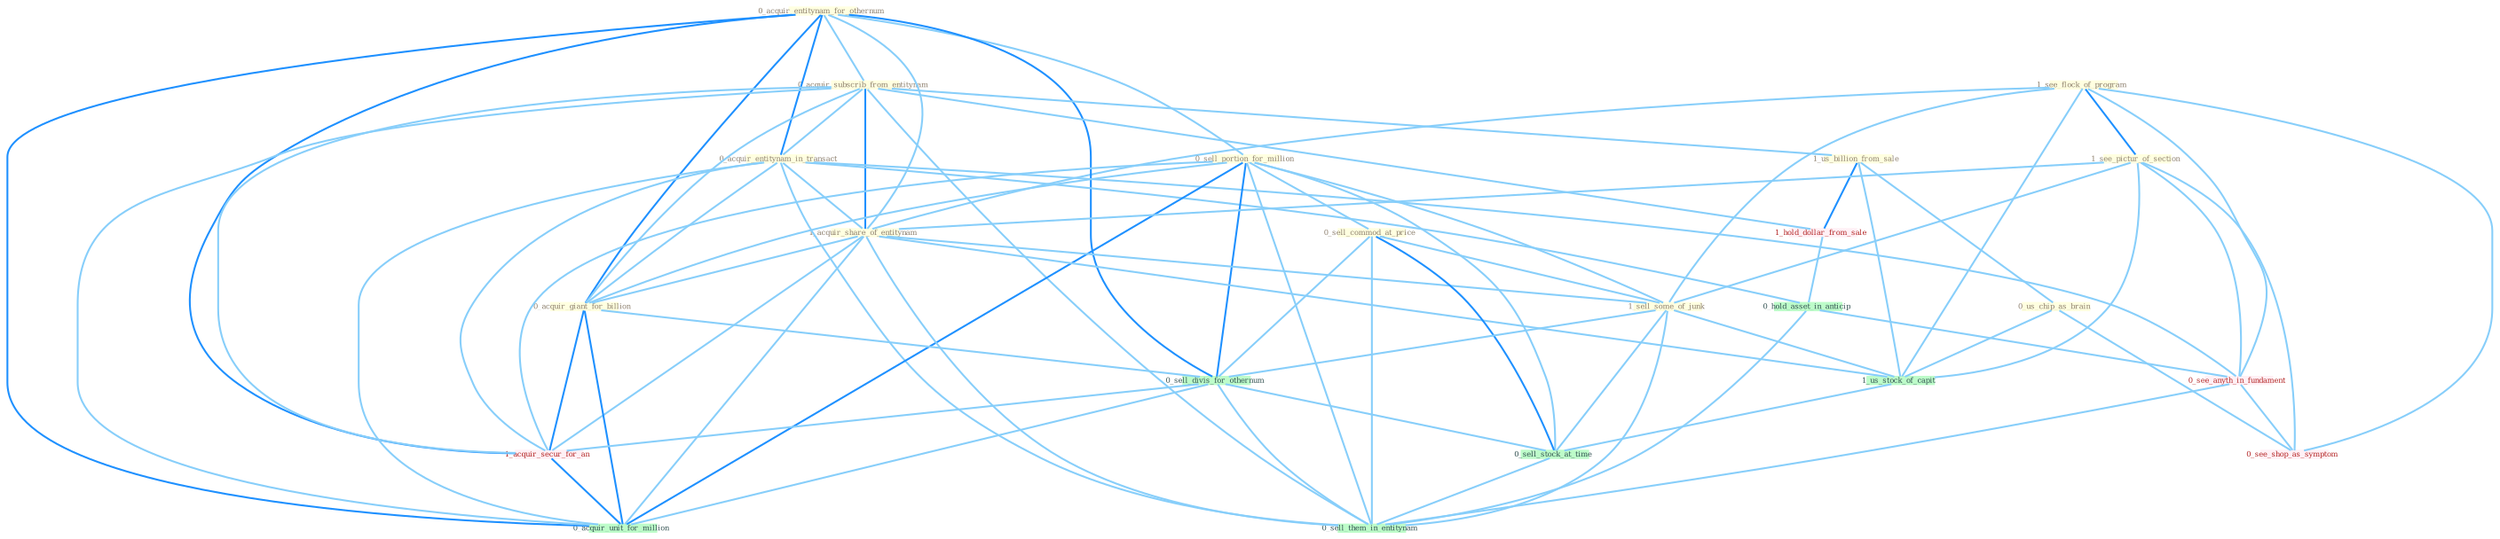 Graph G{ 
    node
    [shape=polygon,style=filled,width=.5,height=.06,color="#BDFCC9",fixedsize=true,fontsize=4,
    fontcolor="#2f4f4f"];
    {node
    [color="#ffffe0", fontcolor="#8b7d6b"] "1_see_flock_of_program " "0_acquir_entitynam_for_othernum " "0_acquir_subscrib_from_entitynam " "0_acquir_entitynam_in_transact " "1_us_billion_from_sale " "0_sell_portion_for_million " "1_see_pictur_of_section " "0_us_chip_as_brain " "1_acquir_share_of_entitynam " "0_acquir_giant_for_billion " "0_sell_commod_at_price " "1_sell_some_of_junk "}
{node [color="#fff0f5", fontcolor="#b22222"] "1_acquir_secur_for_an " "1_hold_dollar_from_sale " "0_see_anyth_in_fundament " "0_see_shop_as_symptom "}
edge [color="#B0E2FF"];

	"1_see_flock_of_program " -- "1_see_pictur_of_section " [w="2", color="#1e90ff" , len=0.8];
	"1_see_flock_of_program " -- "1_acquir_share_of_entitynam " [w="1", color="#87cefa" ];
	"1_see_flock_of_program " -- "1_sell_some_of_junk " [w="1", color="#87cefa" ];
	"1_see_flock_of_program " -- "1_us_stock_of_capit " [w="1", color="#87cefa" ];
	"1_see_flock_of_program " -- "0_see_anyth_in_fundament " [w="1", color="#87cefa" ];
	"1_see_flock_of_program " -- "0_see_shop_as_symptom " [w="1", color="#87cefa" ];
	"0_acquir_entitynam_for_othernum " -- "0_acquir_subscrib_from_entitynam " [w="1", color="#87cefa" ];
	"0_acquir_entitynam_for_othernum " -- "0_acquir_entitynam_in_transact " [w="2", color="#1e90ff" , len=0.8];
	"0_acquir_entitynam_for_othernum " -- "0_sell_portion_for_million " [w="1", color="#87cefa" ];
	"0_acquir_entitynam_for_othernum " -- "1_acquir_share_of_entitynam " [w="1", color="#87cefa" ];
	"0_acquir_entitynam_for_othernum " -- "0_acquir_giant_for_billion " [w="2", color="#1e90ff" , len=0.8];
	"0_acquir_entitynam_for_othernum " -- "0_sell_divis_for_othernum " [w="2", color="#1e90ff" , len=0.8];
	"0_acquir_entitynam_for_othernum " -- "1_acquir_secur_for_an " [w="2", color="#1e90ff" , len=0.8];
	"0_acquir_entitynam_for_othernum " -- "0_acquir_unit_for_million " [w="2", color="#1e90ff" , len=0.8];
	"0_acquir_subscrib_from_entitynam " -- "0_acquir_entitynam_in_transact " [w="1", color="#87cefa" ];
	"0_acquir_subscrib_from_entitynam " -- "1_us_billion_from_sale " [w="1", color="#87cefa" ];
	"0_acquir_subscrib_from_entitynam " -- "1_acquir_share_of_entitynam " [w="2", color="#1e90ff" , len=0.8];
	"0_acquir_subscrib_from_entitynam " -- "0_acquir_giant_for_billion " [w="1", color="#87cefa" ];
	"0_acquir_subscrib_from_entitynam " -- "1_acquir_secur_for_an " [w="1", color="#87cefa" ];
	"0_acquir_subscrib_from_entitynam " -- "1_hold_dollar_from_sale " [w="1", color="#87cefa" ];
	"0_acquir_subscrib_from_entitynam " -- "0_acquir_unit_for_million " [w="1", color="#87cefa" ];
	"0_acquir_subscrib_from_entitynam " -- "0_sell_them_in_entitynam " [w="1", color="#87cefa" ];
	"0_acquir_entitynam_in_transact " -- "1_acquir_share_of_entitynam " [w="1", color="#87cefa" ];
	"0_acquir_entitynam_in_transact " -- "0_acquir_giant_for_billion " [w="1", color="#87cefa" ];
	"0_acquir_entitynam_in_transact " -- "1_acquir_secur_for_an " [w="1", color="#87cefa" ];
	"0_acquir_entitynam_in_transact " -- "0_hold_asset_in_anticip " [w="1", color="#87cefa" ];
	"0_acquir_entitynam_in_transact " -- "0_see_anyth_in_fundament " [w="1", color="#87cefa" ];
	"0_acquir_entitynam_in_transact " -- "0_acquir_unit_for_million " [w="1", color="#87cefa" ];
	"0_acquir_entitynam_in_transact " -- "0_sell_them_in_entitynam " [w="1", color="#87cefa" ];
	"1_us_billion_from_sale " -- "0_us_chip_as_brain " [w="1", color="#87cefa" ];
	"1_us_billion_from_sale " -- "1_us_stock_of_capit " [w="1", color="#87cefa" ];
	"1_us_billion_from_sale " -- "1_hold_dollar_from_sale " [w="2", color="#1e90ff" , len=0.8];
	"0_sell_portion_for_million " -- "0_acquir_giant_for_billion " [w="1", color="#87cefa" ];
	"0_sell_portion_for_million " -- "0_sell_commod_at_price " [w="1", color="#87cefa" ];
	"0_sell_portion_for_million " -- "1_sell_some_of_junk " [w="1", color="#87cefa" ];
	"0_sell_portion_for_million " -- "0_sell_divis_for_othernum " [w="2", color="#1e90ff" , len=0.8];
	"0_sell_portion_for_million " -- "1_acquir_secur_for_an " [w="1", color="#87cefa" ];
	"0_sell_portion_for_million " -- "0_sell_stock_at_time " [w="1", color="#87cefa" ];
	"0_sell_portion_for_million " -- "0_acquir_unit_for_million " [w="2", color="#1e90ff" , len=0.8];
	"0_sell_portion_for_million " -- "0_sell_them_in_entitynam " [w="1", color="#87cefa" ];
	"1_see_pictur_of_section " -- "1_acquir_share_of_entitynam " [w="1", color="#87cefa" ];
	"1_see_pictur_of_section " -- "1_sell_some_of_junk " [w="1", color="#87cefa" ];
	"1_see_pictur_of_section " -- "1_us_stock_of_capit " [w="1", color="#87cefa" ];
	"1_see_pictur_of_section " -- "0_see_anyth_in_fundament " [w="1", color="#87cefa" ];
	"1_see_pictur_of_section " -- "0_see_shop_as_symptom " [w="1", color="#87cefa" ];
	"0_us_chip_as_brain " -- "1_us_stock_of_capit " [w="1", color="#87cefa" ];
	"0_us_chip_as_brain " -- "0_see_shop_as_symptom " [w="1", color="#87cefa" ];
	"1_acquir_share_of_entitynam " -- "0_acquir_giant_for_billion " [w="1", color="#87cefa" ];
	"1_acquir_share_of_entitynam " -- "1_sell_some_of_junk " [w="1", color="#87cefa" ];
	"1_acquir_share_of_entitynam " -- "1_acquir_secur_for_an " [w="1", color="#87cefa" ];
	"1_acquir_share_of_entitynam " -- "1_us_stock_of_capit " [w="1", color="#87cefa" ];
	"1_acquir_share_of_entitynam " -- "0_acquir_unit_for_million " [w="1", color="#87cefa" ];
	"1_acquir_share_of_entitynam " -- "0_sell_them_in_entitynam " [w="1", color="#87cefa" ];
	"0_acquir_giant_for_billion " -- "0_sell_divis_for_othernum " [w="1", color="#87cefa" ];
	"0_acquir_giant_for_billion " -- "1_acquir_secur_for_an " [w="2", color="#1e90ff" , len=0.8];
	"0_acquir_giant_for_billion " -- "0_acquir_unit_for_million " [w="2", color="#1e90ff" , len=0.8];
	"0_sell_commod_at_price " -- "1_sell_some_of_junk " [w="1", color="#87cefa" ];
	"0_sell_commod_at_price " -- "0_sell_divis_for_othernum " [w="1", color="#87cefa" ];
	"0_sell_commod_at_price " -- "0_sell_stock_at_time " [w="2", color="#1e90ff" , len=0.8];
	"0_sell_commod_at_price " -- "0_sell_them_in_entitynam " [w="1", color="#87cefa" ];
	"1_sell_some_of_junk " -- "0_sell_divis_for_othernum " [w="1", color="#87cefa" ];
	"1_sell_some_of_junk " -- "1_us_stock_of_capit " [w="1", color="#87cefa" ];
	"1_sell_some_of_junk " -- "0_sell_stock_at_time " [w="1", color="#87cefa" ];
	"1_sell_some_of_junk " -- "0_sell_them_in_entitynam " [w="1", color="#87cefa" ];
	"0_sell_divis_for_othernum " -- "1_acquir_secur_for_an " [w="1", color="#87cefa" ];
	"0_sell_divis_for_othernum " -- "0_sell_stock_at_time " [w="1", color="#87cefa" ];
	"0_sell_divis_for_othernum " -- "0_acquir_unit_for_million " [w="1", color="#87cefa" ];
	"0_sell_divis_for_othernum " -- "0_sell_them_in_entitynam " [w="1", color="#87cefa" ];
	"1_acquir_secur_for_an " -- "0_acquir_unit_for_million " [w="2", color="#1e90ff" , len=0.8];
	"1_us_stock_of_capit " -- "0_sell_stock_at_time " [w="1", color="#87cefa" ];
	"1_hold_dollar_from_sale " -- "0_hold_asset_in_anticip " [w="1", color="#87cefa" ];
	"0_hold_asset_in_anticip " -- "0_see_anyth_in_fundament " [w="1", color="#87cefa" ];
	"0_hold_asset_in_anticip " -- "0_sell_them_in_entitynam " [w="1", color="#87cefa" ];
	"0_sell_stock_at_time " -- "0_sell_them_in_entitynam " [w="1", color="#87cefa" ];
	"0_see_anyth_in_fundament " -- "0_see_shop_as_symptom " [w="1", color="#87cefa" ];
	"0_see_anyth_in_fundament " -- "0_sell_them_in_entitynam " [w="1", color="#87cefa" ];
}